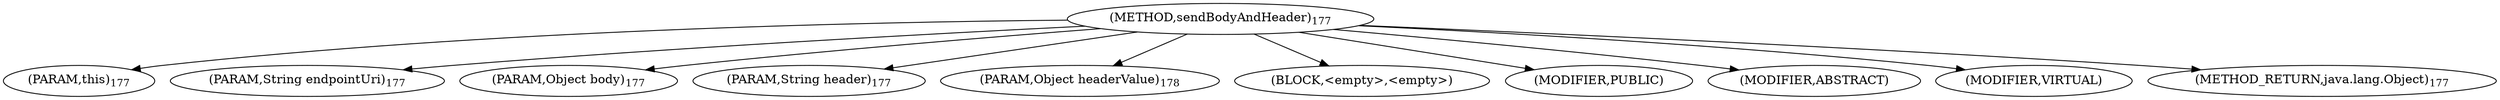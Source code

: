 digraph "sendBodyAndHeader" {  
"163" [label = <(METHOD,sendBodyAndHeader)<SUB>177</SUB>> ]
"164" [label = <(PARAM,this)<SUB>177</SUB>> ]
"165" [label = <(PARAM,String endpointUri)<SUB>177</SUB>> ]
"166" [label = <(PARAM,Object body)<SUB>177</SUB>> ]
"167" [label = <(PARAM,String header)<SUB>177</SUB>> ]
"168" [label = <(PARAM,Object headerValue)<SUB>178</SUB>> ]
"169" [label = <(BLOCK,&lt;empty&gt;,&lt;empty&gt;)> ]
"170" [label = <(MODIFIER,PUBLIC)> ]
"171" [label = <(MODIFIER,ABSTRACT)> ]
"172" [label = <(MODIFIER,VIRTUAL)> ]
"173" [label = <(METHOD_RETURN,java.lang.Object)<SUB>177</SUB>> ]
  "163" -> "164" 
  "163" -> "165" 
  "163" -> "166" 
  "163" -> "167" 
  "163" -> "168" 
  "163" -> "169" 
  "163" -> "170" 
  "163" -> "171" 
  "163" -> "172" 
  "163" -> "173" 
}
